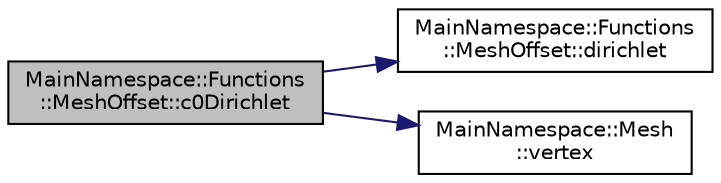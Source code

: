 digraph "MainNamespace::Functions::MeshOffset::c0Dirichlet"
{
 // INTERACTIVE_SVG=YES
 // LATEX_PDF_SIZE
  edge [fontname="Helvetica",fontsize="10",labelfontname="Helvetica",labelfontsize="10"];
  node [fontname="Helvetica",fontsize="10",shape=record];
  rankdir="LR";
  Node1 [label="MainNamespace::Functions\l::MeshOffset::c0Dirichlet",height=0.2,width=0.4,color="black", fillcolor="grey75", style="filled", fontcolor="black",tooltip="Interpolate the Dirichlet trace with continuous, picewise linear functions. The trace is scaled by s^..."];
  Node1 -> Node2 [color="midnightblue",fontsize="10",style="solid",fontname="Helvetica"];
  Node2 [label="MainNamespace::Functions\l::MeshOffset::dirichlet",height=0.2,width=0.4,color="black", fillcolor="white", style="filled",URL="$class_main_namespace_1_1_functions_1_1_mesh_offset.html#a16cc2b00078c4a2182c4030699f0a2a8",tooltip="Compute an offset for the Dirictlet trace of the current solution."];
  Node1 -> Node3 [color="midnightblue",fontsize="10",style="solid",fontname="Helvetica"];
  Node3 [label="MainNamespace::Mesh\l::vertex",height=0.2,width=0.4,color="black", fillcolor="white", style="filled",URL="$struct_main_namespace_1_1_mesh.html#af0d92acd1c106ecbf5924ce4052667fb",tooltip="Get a vertex."];
}

